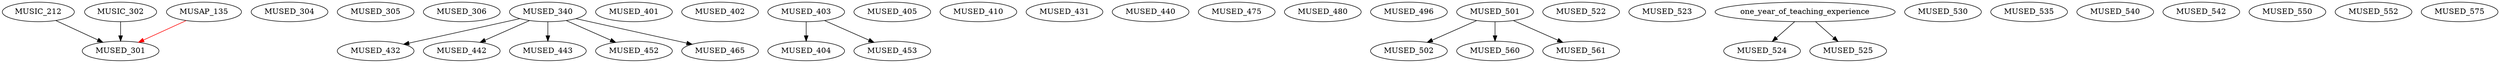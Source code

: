 digraph G {
    edge [color=black];
    MUSIC_212 -> MUSED_301;
    MUSIC_302 -> MUSED_301;
    edge [color=red];
    MUSAP_135 -> MUSED_301;
    MUSED_304;
    MUSED_305;
    MUSED_306;
    MUSED_340;
    MUSED_401;
    MUSED_402;
    MUSED_403;
    edge [color=black];
    MUSED_403 -> MUSED_404;
    MUSED_405;
    MUSED_410;
    MUSED_431;
    edge [color=black];
    MUSED_340 -> MUSED_432;
    MUSED_440;
    edge [color=black];
    MUSED_340 -> MUSED_442;
    edge [color=black];
    MUSED_340 -> MUSED_443;
    edge [color=black];
    MUSED_340 -> MUSED_452;
    edge [color=black];
    MUSED_403 -> MUSED_453;
    edge [color=black];
    MUSED_340 -> MUSED_465;
    MUSED_475;
    MUSED_480;
    MUSED_496;
    MUSED_501;
    edge [color=black];
    MUSED_501 -> MUSED_502;
    MUSED_522;
    MUSED_523;
    edge [color=black];
    one_year_of_teaching_experience -> MUSED_524;
    edge [color=black];
    one_year_of_teaching_experience -> MUSED_525;
    MUSED_530;
    MUSED_535;
    MUSED_540;
    MUSED_542;
    MUSED_550;
    MUSED_552;
    edge [color=black];
    MUSED_501 -> MUSED_560;
    edge [color=black];
    MUSED_501 -> MUSED_561;
    MUSED_575;
}
